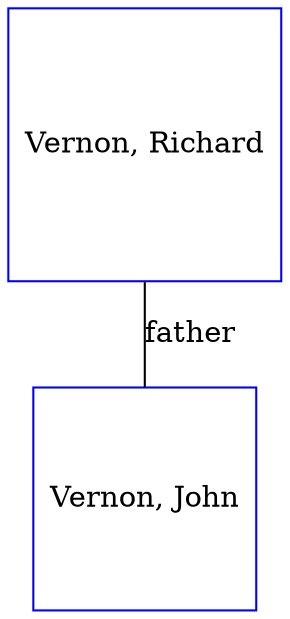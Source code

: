 digraph D {
    edge [dir=none];    node [shape=box];    "024112"   [label="Vernon, Richard", shape=box, regular=1, color="blue"] ;
"024110"   [label="Vernon, John", shape=box, regular=1, color="blue"] ;
024112->024110 [label="father",arrowsize=0.0]; 
}